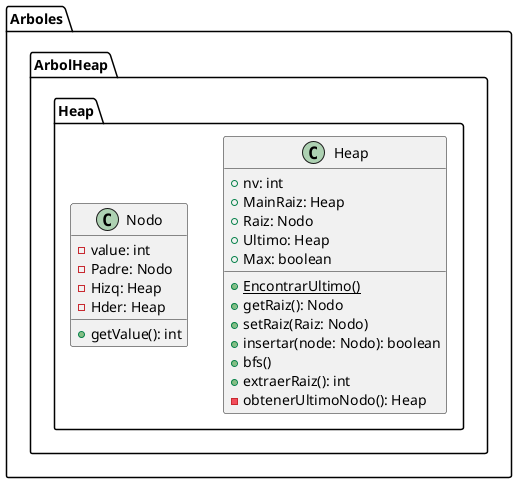 @startuml

package Arboles.ArbolHeap.Heap {
    class Heap {
        +nv: int
        +MainRaiz: Heap
        +Raiz: Nodo
        +Ultimo: Heap
        +Max: boolean

        {static} +EncontrarUltimo()
        +getRaiz(): Nodo
        +setRaiz(Raiz: Nodo)
        +insertar(node: Nodo): boolean
        +bfs()
        +extraerRaiz(): int
        -obtenerUltimoNodo(): Heap
    }
    class Nodo {
        -value: int
        -Padre: Nodo
        -Hizq: Heap
        -Hder: Heap
        +getValue(): int
    }
}

@enduml
